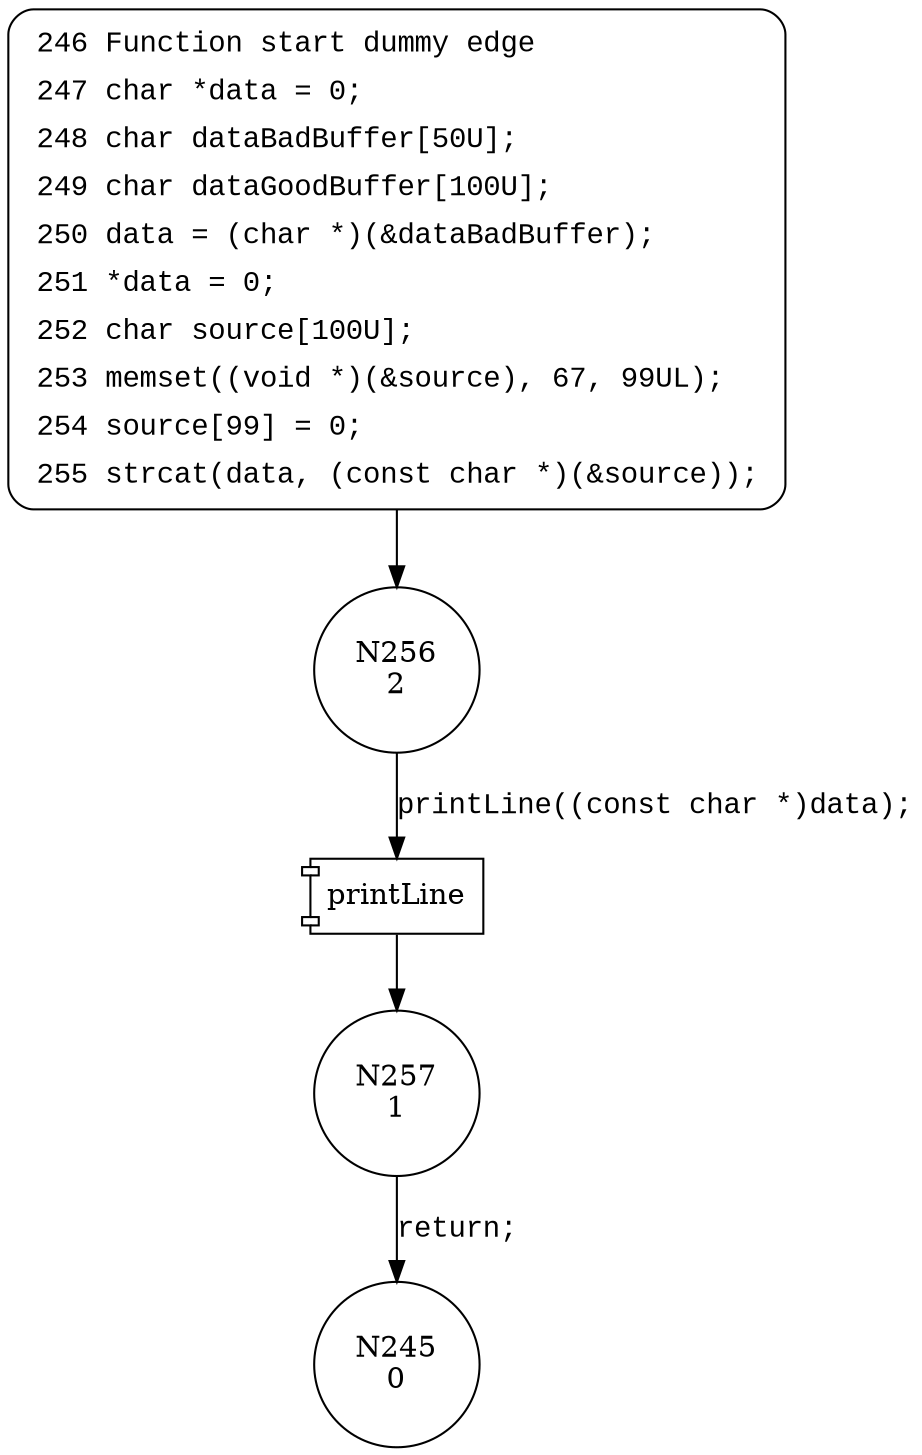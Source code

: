 digraph CWE121_Stack_Based_Buffer_Overflow__dest_char_declare_cat_01_bad {
256 [shape="circle" label="N256\n2"]
257 [shape="circle" label="N257\n1"]
245 [shape="circle" label="N245\n0"]
246 [style="filled,bold" penwidth="1" fillcolor="white" fontname="Courier New" shape="Mrecord" label=<<table border="0" cellborder="0" cellpadding="3" bgcolor="white"><tr><td align="right">246</td><td align="left">Function start dummy edge</td></tr><tr><td align="right">247</td><td align="left">char *data = 0;</td></tr><tr><td align="right">248</td><td align="left">char dataBadBuffer[50U];</td></tr><tr><td align="right">249</td><td align="left">char dataGoodBuffer[100U];</td></tr><tr><td align="right">250</td><td align="left">data = (char *)(&amp;dataBadBuffer);</td></tr><tr><td align="right">251</td><td align="left">*data = 0;</td></tr><tr><td align="right">252</td><td align="left">char source[100U];</td></tr><tr><td align="right">253</td><td align="left">memset((void *)(&amp;source), 67, 99UL);</td></tr><tr><td align="right">254</td><td align="left">source[99] = 0;</td></tr><tr><td align="right">255</td><td align="left">strcat(data, (const char *)(&amp;source));</td></tr></table>>]
246 -> 256[label=""]
100030 [shape="component" label="printLine"]
256 -> 100030 [label="printLine((const char *)data);" fontname="Courier New"]
100030 -> 257 [label="" fontname="Courier New"]
257 -> 245 [label="return;" fontname="Courier New"]
}